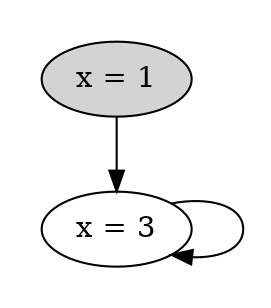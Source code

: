 strict digraph DiskGraph {
nodesep=0.35;
subgraph cluster_graph {
color="white";
-6230161439325923452 [label="x = 1",style = filled]
-6230161439325923452 -> 7158667421841284535 [label="",color="black",fontcolor="black"];
7158667421841284535 [label="x = 3"];
7158667421841284535 -> 7158667421841284535 [label="",color="black",fontcolor="black"];
{rank = same; -6230161439325923452;}
{rank = same; 7158667421841284535;}
}
}